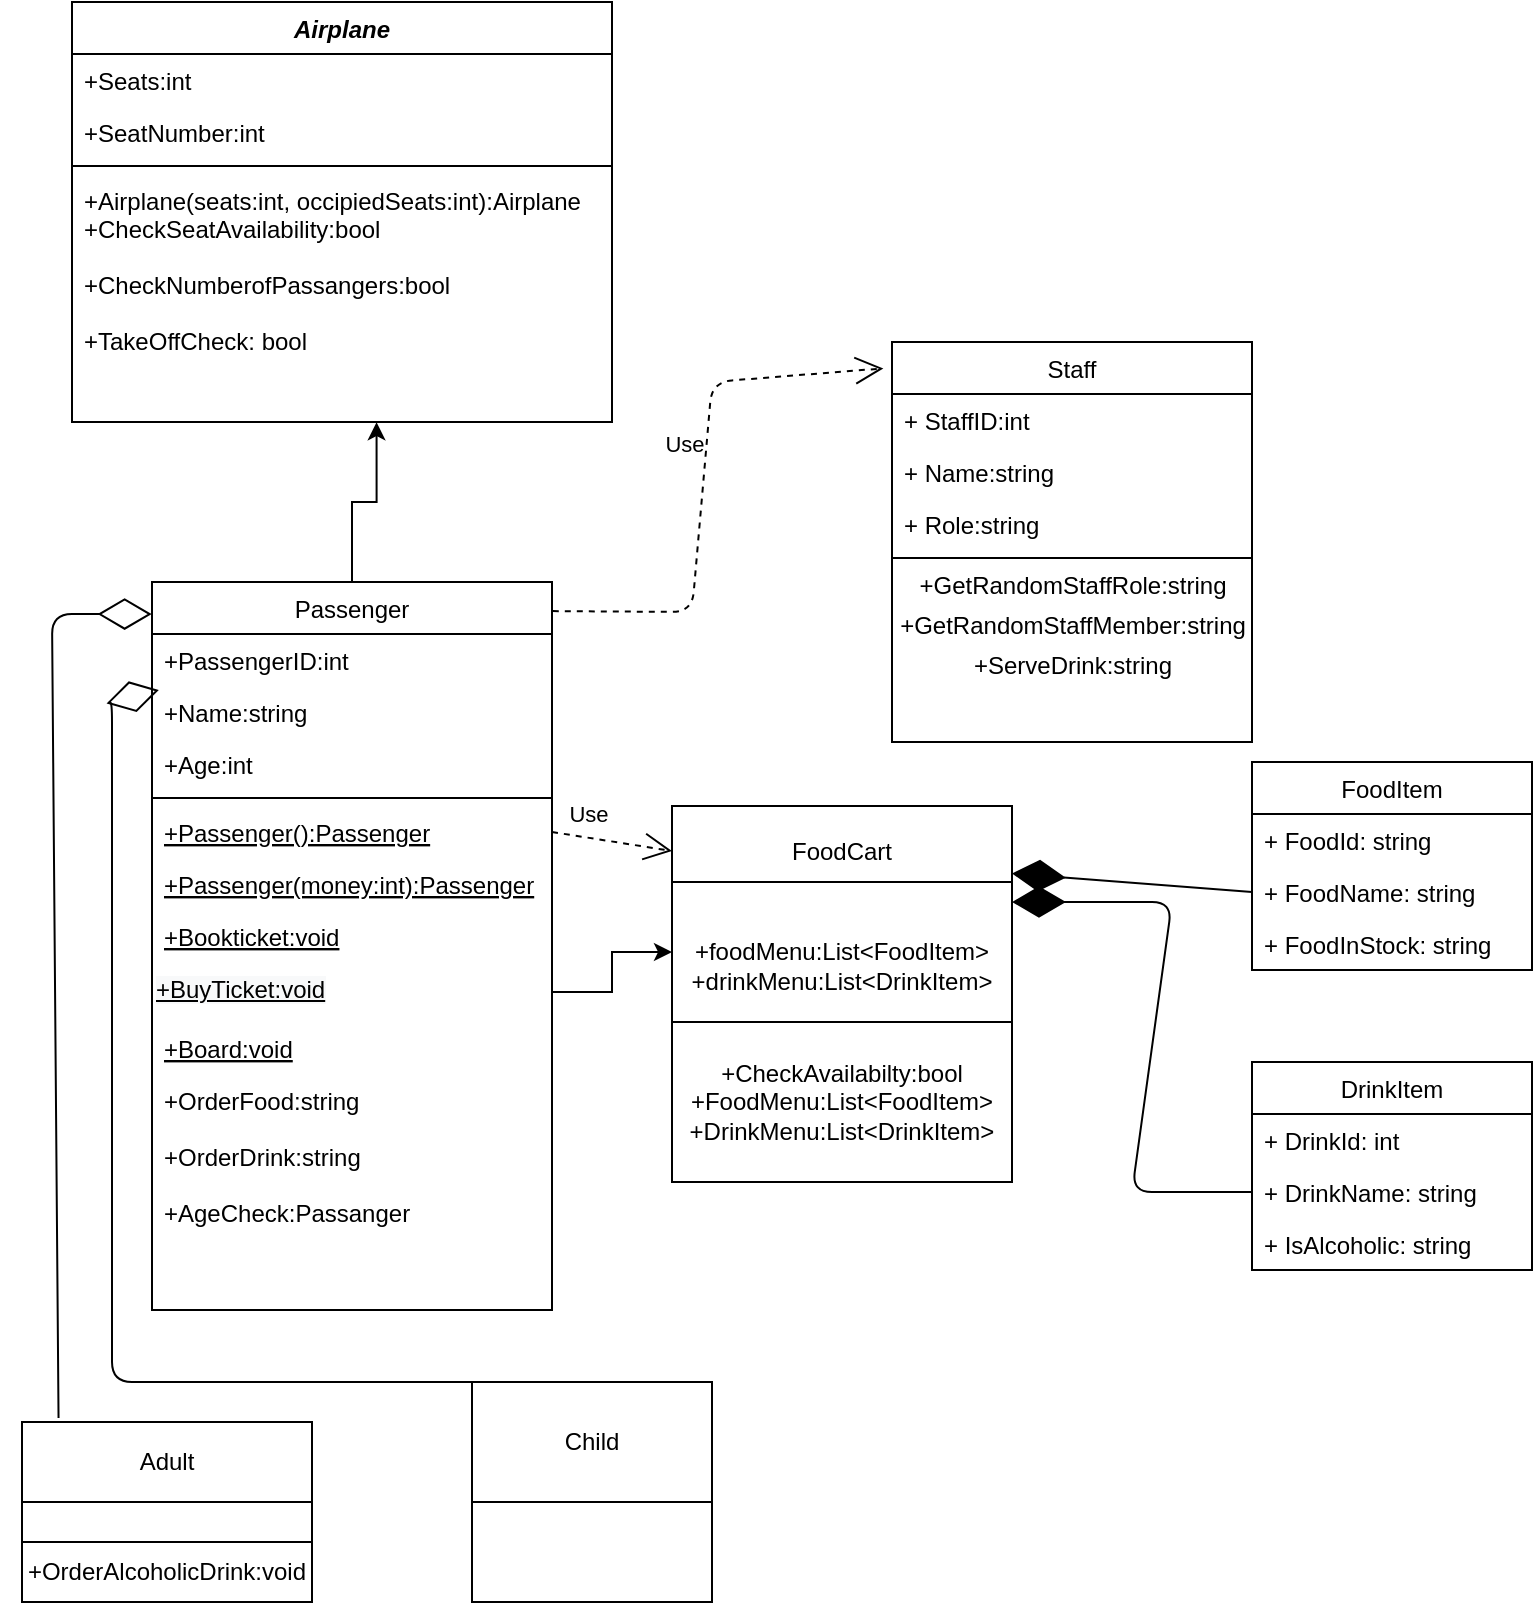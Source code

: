 <mxfile version="13.7.9" type="device"><diagram id="C5RBs43oDa-KdzZeNtuy" name="Page-1"><mxGraphModel dx="520" dy="229" grid="1" gridSize="10" guides="1" tooltips="1" connect="1" arrows="1" fold="1" page="1" pageScale="1" pageWidth="827" pageHeight="1169" math="0" shadow="0"><root><mxCell id="WIyWlLk6GJQsqaUBKTNV-0"/><mxCell id="WIyWlLk6GJQsqaUBKTNV-1" parent="WIyWlLk6GJQsqaUBKTNV-0"/><mxCell id="zkfFHV4jXpPFQw0GAbJ--0" value="Airplane" style="swimlane;fontStyle=3;align=center;verticalAlign=top;childLayout=stackLayout;horizontal=1;startSize=26;horizontalStack=0;resizeParent=1;resizeLast=0;collapsible=1;marginBottom=0;rounded=0;shadow=0;strokeWidth=1;" parent="WIyWlLk6GJQsqaUBKTNV-1" vertex="1"><mxGeometry x="70" y="90" width="270" height="210" as="geometry"><mxRectangle x="230" y="140" width="160" height="26" as="alternateBounds"/></mxGeometry></mxCell><mxCell id="zkfFHV4jXpPFQw0GAbJ--1" value="+Seats:int" style="text;align=left;verticalAlign=top;spacingLeft=4;spacingRight=4;overflow=hidden;rotatable=0;points=[[0,0.5],[1,0.5]];portConstraint=eastwest;" parent="zkfFHV4jXpPFQw0GAbJ--0" vertex="1"><mxGeometry y="26" width="270" height="26" as="geometry"/></mxCell><mxCell id="zkfFHV4jXpPFQw0GAbJ--2" value="+SeatNumber:int" style="text;align=left;verticalAlign=top;spacingLeft=4;spacingRight=4;overflow=hidden;rotatable=0;points=[[0,0.5],[1,0.5]];portConstraint=eastwest;rounded=0;shadow=0;html=0;" parent="zkfFHV4jXpPFQw0GAbJ--0" vertex="1"><mxGeometry y="52" width="270" height="26" as="geometry"/></mxCell><mxCell id="zkfFHV4jXpPFQw0GAbJ--4" value="" style="line;html=1;strokeWidth=1;align=left;verticalAlign=middle;spacingTop=-1;spacingLeft=3;spacingRight=3;rotatable=0;labelPosition=right;points=[];portConstraint=eastwest;" parent="zkfFHV4jXpPFQw0GAbJ--0" vertex="1"><mxGeometry y="78" width="270" height="8" as="geometry"/></mxCell><mxCell id="zkfFHV4jXpPFQw0GAbJ--5" value="+Airplane(seats:int, occipiedSeats:int):Airplane &#10;+CheckSeatAvailability:bool&#10;&#10;+CheckNumberofPassangers:bool&#10; &#10;+TakeOffCheck: bool" style="text;align=left;verticalAlign=top;spacingLeft=4;spacingRight=4;overflow=hidden;rotatable=0;points=[[0,0.5],[1,0.5]];portConstraint=eastwest;" parent="zkfFHV4jXpPFQw0GAbJ--0" vertex="1"><mxGeometry y="86" width="270" height="124" as="geometry"/></mxCell><mxCell id="MU2zD9gQPs0BDIQ2JjMA-5" style="edgeStyle=orthogonalEdgeStyle;rounded=0;orthogonalLoop=1;jettySize=auto;html=1;exitX=0.5;exitY=0;exitDx=0;exitDy=0;entryX=0.564;entryY=1.001;entryDx=0;entryDy=0;entryPerimeter=0;" parent="WIyWlLk6GJQsqaUBKTNV-1" source="zkfFHV4jXpPFQw0GAbJ--6" target="zkfFHV4jXpPFQw0GAbJ--5" edge="1"><mxGeometry relative="1" as="geometry"><mxPoint x="240" y="300" as="targetPoint"/></mxGeometry></mxCell><mxCell id="zkfFHV4jXpPFQw0GAbJ--6" value="Passenger" style="swimlane;fontStyle=0;align=center;verticalAlign=top;childLayout=stackLayout;horizontal=1;startSize=26;horizontalStack=0;resizeParent=1;resizeLast=0;collapsible=1;marginBottom=0;rounded=0;shadow=0;strokeWidth=1;" parent="WIyWlLk6GJQsqaUBKTNV-1" vertex="1"><mxGeometry x="110" y="380" width="200" height="364" as="geometry"><mxRectangle x="130" y="380" width="160" height="26" as="alternateBounds"/></mxGeometry></mxCell><mxCell id="zkfFHV4jXpPFQw0GAbJ--7" value="+PassengerID:int&#10;&#10;" style="text;align=left;verticalAlign=top;spacingLeft=4;spacingRight=4;overflow=hidden;rotatable=0;points=[[0,0.5],[1,0.5]];portConstraint=eastwest;" parent="zkfFHV4jXpPFQw0GAbJ--6" vertex="1"><mxGeometry y="26" width="200" height="26" as="geometry"/></mxCell><mxCell id="zkfFHV4jXpPFQw0GAbJ--8" value="+Name:string" style="text;align=left;verticalAlign=top;spacingLeft=4;spacingRight=4;overflow=hidden;rotatable=0;points=[[0,0.5],[1,0.5]];portConstraint=eastwest;rounded=0;shadow=0;html=0;" parent="zkfFHV4jXpPFQw0GAbJ--6" vertex="1"><mxGeometry y="52" width="200" height="26" as="geometry"/></mxCell><mxCell id="MU2zD9gQPs0BDIQ2JjMA-3" value="+Age:int" style="text;align=left;verticalAlign=top;spacingLeft=4;spacingRight=4;overflow=hidden;rotatable=0;points=[[0,0.5],[1,0.5]];portConstraint=eastwest;rounded=0;shadow=0;html=0;" parent="zkfFHV4jXpPFQw0GAbJ--6" vertex="1"><mxGeometry y="78" width="200" height="26" as="geometry"/></mxCell><mxCell id="zkfFHV4jXpPFQw0GAbJ--9" value="" style="line;html=1;strokeWidth=1;align=left;verticalAlign=middle;spacingTop=-1;spacingLeft=3;spacingRight=3;rotatable=0;labelPosition=right;points=[];portConstraint=eastwest;" parent="zkfFHV4jXpPFQw0GAbJ--6" vertex="1"><mxGeometry y="104" width="200" height="8" as="geometry"/></mxCell><mxCell id="1AM1G8eTV0i7_VV6lDFo-3" value="+Passenger():Passenger" style="text;align=left;verticalAlign=top;spacingLeft=4;spacingRight=4;overflow=hidden;rotatable=0;points=[[0,0.5],[1,0.5]];portConstraint=eastwest;fontStyle=4" parent="zkfFHV4jXpPFQw0GAbJ--6" vertex="1"><mxGeometry y="112" width="200" height="26" as="geometry"/></mxCell><mxCell id="1AM1G8eTV0i7_VV6lDFo-1" value="+Passenger(money:int):Passenger" style="text;align=left;verticalAlign=top;spacingLeft=4;spacingRight=4;overflow=hidden;rotatable=0;points=[[0,0.5],[1,0.5]];portConstraint=eastwest;fontStyle=4" parent="zkfFHV4jXpPFQw0GAbJ--6" vertex="1"><mxGeometry y="138" width="200" height="26" as="geometry"/></mxCell><mxCell id="zkfFHV4jXpPFQw0GAbJ--10" value="+Bookticket:void" style="text;align=left;verticalAlign=top;spacingLeft=4;spacingRight=4;overflow=hidden;rotatable=0;points=[[0,0.5],[1,0.5]];portConstraint=eastwest;fontStyle=4" parent="zkfFHV4jXpPFQw0GAbJ--6" vertex="1"><mxGeometry y="164" width="200" height="26" as="geometry"/></mxCell><mxCell id="GylHUfk5qMJnPZIHVrpr-0" value="&lt;span style=&quot;color: rgb(0 , 0 , 0) ; font-family: &amp;#34;helvetica&amp;#34; ; font-size: 12px ; font-style: normal ; font-weight: 400 ; letter-spacing: normal ; text-align: left ; text-indent: 0px ; text-transform: none ; word-spacing: 0px ; background-color: rgb(248 , 249 , 250) ; text-decoration: underline ; display: inline ; float: none&quot;&gt;+BuyTicket:void&lt;/span&gt;" style="text;whiteSpace=wrap;html=1;" parent="zkfFHV4jXpPFQw0GAbJ--6" vertex="1"><mxGeometry y="190" width="200" height="30" as="geometry"/></mxCell><mxCell id="1AM1G8eTV0i7_VV6lDFo-2" value="+Board:void" style="text;align=left;verticalAlign=top;spacingLeft=4;spacingRight=4;overflow=hidden;rotatable=0;points=[[0,0.5],[1,0.5]];portConstraint=eastwest;fontStyle=4" parent="zkfFHV4jXpPFQw0GAbJ--6" vertex="1"><mxGeometry y="220" width="200" height="26" as="geometry"/></mxCell><mxCell id="zkfFHV4jXpPFQw0GAbJ--11" value="+OrderFood:string&#10;&#10;+OrderDrink:string&#10;&#10;+AgeCheck:Passanger" style="text;align=left;verticalAlign=top;spacingLeft=4;spacingRight=4;overflow=hidden;rotatable=0;points=[[0,0.5],[1,0.5]];portConstraint=eastwest;" parent="zkfFHV4jXpPFQw0GAbJ--6" vertex="1"><mxGeometry y="246" width="200" height="92" as="geometry"/></mxCell><mxCell id="H4hYB8yXeJJJpQe6vzuN-0" value="FoodItem" style="swimlane;fontStyle=0;childLayout=stackLayout;horizontal=1;startSize=26;fillColor=none;horizontalStack=0;resizeParent=1;resizeParentMax=0;resizeLast=0;collapsible=1;marginBottom=0;" parent="WIyWlLk6GJQsqaUBKTNV-1" vertex="1"><mxGeometry x="660" y="470" width="140" height="104" as="geometry"/></mxCell><mxCell id="H4hYB8yXeJJJpQe6vzuN-1" value="+ FoodId: string" style="text;strokeColor=none;fillColor=none;align=left;verticalAlign=top;spacingLeft=4;spacingRight=4;overflow=hidden;rotatable=0;points=[[0,0.5],[1,0.5]];portConstraint=eastwest;" parent="H4hYB8yXeJJJpQe6vzuN-0" vertex="1"><mxGeometry y="26" width="140" height="26" as="geometry"/></mxCell><mxCell id="H4hYB8yXeJJJpQe6vzuN-2" value="+ FoodName: string" style="text;strokeColor=none;fillColor=none;align=left;verticalAlign=top;spacingLeft=4;spacingRight=4;overflow=hidden;rotatable=0;points=[[0,0.5],[1,0.5]];portConstraint=eastwest;" parent="H4hYB8yXeJJJpQe6vzuN-0" vertex="1"><mxGeometry y="52" width="140" height="26" as="geometry"/></mxCell><mxCell id="H4hYB8yXeJJJpQe6vzuN-3" value="+ FoodInStock: string" style="text;strokeColor=none;fillColor=none;align=left;verticalAlign=top;spacingLeft=4;spacingRight=4;overflow=hidden;rotatable=0;points=[[0,0.5],[1,0.5]];portConstraint=eastwest;" parent="H4hYB8yXeJJJpQe6vzuN-0" vertex="1"><mxGeometry y="78" width="140" height="26" as="geometry"/></mxCell><mxCell id="MU2zD9gQPs0BDIQ2JjMA-9" value="Adult" style="rounded=0;whiteSpace=wrap;html=1;" parent="WIyWlLk6GJQsqaUBKTNV-1" vertex="1"><mxGeometry x="45" y="800" width="145" height="40" as="geometry"/></mxCell><mxCell id="MU2zD9gQPs0BDIQ2JjMA-16" value="" style="rounded=0;whiteSpace=wrap;html=1;" parent="WIyWlLk6GJQsqaUBKTNV-1" vertex="1"><mxGeometry x="270" y="790" width="120" height="100" as="geometry"/></mxCell><mxCell id="MU2zD9gQPs0BDIQ2JjMA-17" value="Child" style="rounded=0;whiteSpace=wrap;html=1;" parent="WIyWlLk6GJQsqaUBKTNV-1" vertex="1"><mxGeometry x="270" y="780" width="120" height="60" as="geometry"/></mxCell><mxCell id="MU2zD9gQPs0BDIQ2JjMA-23" value="" style="edgeStyle=orthogonalEdgeStyle;rounded=0;orthogonalLoop=1;jettySize=auto;html=1;" parent="WIyWlLk6GJQsqaUBKTNV-1" source="MU2zD9gQPs0BDIQ2JjMA-19" target="MU2zD9gQPs0BDIQ2JjMA-21" edge="1"><mxGeometry relative="1" as="geometry"/></mxCell><mxCell id="MU2zD9gQPs0BDIQ2JjMA-19" value="FoodCart" style="rounded=0;whiteSpace=wrap;html=1;" parent="WIyWlLk6GJQsqaUBKTNV-1" vertex="1"><mxGeometry x="370" y="492" width="170" height="45" as="geometry"/></mxCell><mxCell id="MU2zD9gQPs0BDIQ2JjMA-21" value="&lt;br&gt;&lt;br&gt;+foodMenu:List&amp;lt;FoodItem&amp;gt;&lt;br&gt;+drinkMenu:List&amp;lt;DrinkItem&amp;gt;&lt;br&gt;&lt;br&gt;&lt;div&gt;&lt;/div&gt;" style="rounded=0;whiteSpace=wrap;html=1;" parent="WIyWlLk6GJQsqaUBKTNV-1" vertex="1"><mxGeometry x="370" y="530" width="170" height="70" as="geometry"/></mxCell><mxCell id="MU2zD9gQPs0BDIQ2JjMA-22" value="+CheckAvailabilty:bool&lt;br&gt;+FoodMenu:List&amp;lt;FoodItem&amp;gt;&lt;br&gt;+DrinkMenu:List&amp;lt;DrinkItem&amp;gt;" style="rounded=0;whiteSpace=wrap;html=1;" parent="WIyWlLk6GJQsqaUBKTNV-1" vertex="1"><mxGeometry x="370" y="600" width="170" height="80" as="geometry"/></mxCell><mxCell id="zkfFHV4jXpPFQw0GAbJ--13" value="Staff" style="swimlane;fontStyle=0;align=center;verticalAlign=top;childLayout=stackLayout;horizontal=1;startSize=26;horizontalStack=0;resizeParent=1;resizeLast=0;collapsible=1;marginBottom=0;rounded=0;shadow=0;strokeWidth=1;" parent="WIyWlLk6GJQsqaUBKTNV-1" vertex="1"><mxGeometry x="480" y="260" width="180" height="200" as="geometry"><mxRectangle x="340" y="380" width="170" height="26" as="alternateBounds"/></mxGeometry></mxCell><mxCell id="MU2zD9gQPs0BDIQ2JjMA-2" value="+ StaffID:int" style="text;align=left;verticalAlign=top;spacingLeft=4;spacingRight=4;overflow=hidden;rotatable=0;points=[[0,0.5],[1,0.5]];portConstraint=eastwest;" parent="zkfFHV4jXpPFQw0GAbJ--13" vertex="1"><mxGeometry y="26" width="180" height="26" as="geometry"/></mxCell><mxCell id="MU2zD9gQPs0BDIQ2JjMA-0" value="+ Name:string" style="text;align=left;verticalAlign=top;spacingLeft=4;spacingRight=4;overflow=hidden;rotatable=0;points=[[0,0.5],[1,0.5]];portConstraint=eastwest;" parent="zkfFHV4jXpPFQw0GAbJ--13" vertex="1"><mxGeometry y="52" width="180" height="26" as="geometry"/></mxCell><mxCell id="zkfFHV4jXpPFQw0GAbJ--14" value="+ Role:string" style="text;align=left;verticalAlign=top;spacingLeft=4;spacingRight=4;overflow=hidden;rotatable=0;points=[[0,0.5],[1,0.5]];portConstraint=eastwest;" parent="zkfFHV4jXpPFQw0GAbJ--13" vertex="1"><mxGeometry y="78" width="180" height="26" as="geometry"/></mxCell><mxCell id="zkfFHV4jXpPFQw0GAbJ--15" value="" style="line;html=1;strokeWidth=1;align=left;verticalAlign=middle;spacingTop=-1;spacingLeft=3;spacingRight=3;rotatable=0;labelPosition=right;points=[];portConstraint=eastwest;" parent="zkfFHV4jXpPFQw0GAbJ--13" vertex="1"><mxGeometry y="104" width="180" height="8" as="geometry"/></mxCell><mxCell id="zQUj9DOsAEea4_AV6q-i-1" value="+GetRandomStaffRole:string" style="text;html=1;align=center;verticalAlign=middle;resizable=0;points=[];autosize=1;" parent="zkfFHV4jXpPFQw0GAbJ--13" vertex="1"><mxGeometry y="112" width="180" height="20" as="geometry"/></mxCell><mxCell id="zQUj9DOsAEea4_AV6q-i-0" value="+GetRandomStaffMember:string" style="text;html=1;align=center;verticalAlign=middle;resizable=0;points=[];autosize=1;" parent="zkfFHV4jXpPFQw0GAbJ--13" vertex="1"><mxGeometry y="132" width="180" height="20" as="geometry"/></mxCell><mxCell id="zQUj9DOsAEea4_AV6q-i-2" value="+ServeDrink:string" style="text;html=1;align=center;verticalAlign=middle;resizable=0;points=[];autosize=1;" parent="zkfFHV4jXpPFQw0GAbJ--13" vertex="1"><mxGeometry y="152" width="180" height="20" as="geometry"/></mxCell><mxCell id="H4hYB8yXeJJJpQe6vzuN-4" value="" style="endArrow=diamondThin;endFill=1;endSize=24;html=1;exitX=0;exitY=0.5;exitDx=0;exitDy=0;entryX=1;entryY=0.75;entryDx=0;entryDy=0;" parent="WIyWlLk6GJQsqaUBKTNV-1" source="H4hYB8yXeJJJpQe6vzuN-2" target="MU2zD9gQPs0BDIQ2JjMA-19" edge="1"><mxGeometry width="160" relative="1" as="geometry"><mxPoint x="350" y="150" as="sourcePoint"/><mxPoint x="350" y="220" as="targetPoint"/></mxGeometry></mxCell><mxCell id="H4hYB8yXeJJJpQe6vzuN-12" value="" style="endArrow=diamondThin;endFill=1;endSize=24;html=1;exitX=0;exitY=0.5;exitDx=0;exitDy=0;" parent="WIyWlLk6GJQsqaUBKTNV-1" source="H4hYB8yXeJJJpQe6vzuN-10" edge="1"><mxGeometry width="160" relative="1" as="geometry"><mxPoint x="580" y="790" as="sourcePoint"/><mxPoint x="540" y="540" as="targetPoint"/><Array as="points"><mxPoint x="600" y="685"/><mxPoint x="620" y="540"/></Array></mxGeometry></mxCell><mxCell id="H4hYB8yXeJJJpQe6vzuN-8" value="DrinkItem" style="swimlane;fontStyle=0;childLayout=stackLayout;horizontal=1;startSize=26;fillColor=none;horizontalStack=0;resizeParent=1;resizeParentMax=0;resizeLast=0;collapsible=1;marginBottom=0;" parent="WIyWlLk6GJQsqaUBKTNV-1" vertex="1"><mxGeometry x="660" y="620" width="140" height="104" as="geometry"/></mxCell><mxCell id="H4hYB8yXeJJJpQe6vzuN-9" value="+ DrinkId: int" style="text;strokeColor=none;fillColor=none;align=left;verticalAlign=top;spacingLeft=4;spacingRight=4;overflow=hidden;rotatable=0;points=[[0,0.5],[1,0.5]];portConstraint=eastwest;" parent="H4hYB8yXeJJJpQe6vzuN-8" vertex="1"><mxGeometry y="26" width="140" height="26" as="geometry"/></mxCell><mxCell id="H4hYB8yXeJJJpQe6vzuN-10" value="+ DrinkName: string" style="text;strokeColor=none;fillColor=none;align=left;verticalAlign=top;spacingLeft=4;spacingRight=4;overflow=hidden;rotatable=0;points=[[0,0.5],[1,0.5]];portConstraint=eastwest;" parent="H4hYB8yXeJJJpQe6vzuN-8" vertex="1"><mxGeometry y="52" width="140" height="26" as="geometry"/></mxCell><mxCell id="H4hYB8yXeJJJpQe6vzuN-11" value="+ IsAlcoholic: string" style="text;strokeColor=none;fillColor=none;align=left;verticalAlign=top;spacingLeft=4;spacingRight=4;overflow=hidden;rotatable=0;points=[[0,0.5],[1,0.5]];portConstraint=eastwest;" parent="H4hYB8yXeJJJpQe6vzuN-8" vertex="1"><mxGeometry y="78" width="140" height="26" as="geometry"/></mxCell><mxCell id="H4hYB8yXeJJJpQe6vzuN-17" value="" style="endArrow=diamondThin;endFill=0;endSize=24;html=1;entryX=-0.001;entryY=0.044;entryDx=0;entryDy=0;entryPerimeter=0;exitX=0.126;exitY=-0.05;exitDx=0;exitDy=0;exitPerimeter=0;" parent="WIyWlLk6GJQsqaUBKTNV-1" source="MU2zD9gQPs0BDIQ2JjMA-9" target="zkfFHV4jXpPFQw0GAbJ--6" edge="1"><mxGeometry width="160" relative="1" as="geometry"><mxPoint x="60" y="790" as="sourcePoint"/><mxPoint x="70" y="390" as="targetPoint"/><Array as="points"><mxPoint x="60" y="396"/></Array></mxGeometry></mxCell><mxCell id="H4hYB8yXeJJJpQe6vzuN-18" value="" style="endArrow=diamondThin;endFill=0;endSize=24;html=1;exitX=0.5;exitY=0;exitDx=0;exitDy=0;entryX=0.017;entryY=0.076;entryDx=0;entryDy=0;entryPerimeter=0;" parent="WIyWlLk6GJQsqaUBKTNV-1" source="MU2zD9gQPs0BDIQ2JjMA-17" target="zkfFHV4jXpPFQw0GAbJ--8" edge="1"><mxGeometry width="160" relative="1" as="geometry"><mxPoint x="230" y="690" as="sourcePoint"/><mxPoint x="90" y="430" as="targetPoint"/><Array as="points"><mxPoint x="90" y="780"/><mxPoint x="90" y="440"/></Array></mxGeometry></mxCell><mxCell id="H4hYB8yXeJJJpQe6vzuN-22" value="Use" style="endArrow=open;endSize=12;dashed=1;html=1;exitX=1.002;exitY=0.04;exitDx=0;exitDy=0;exitPerimeter=0;entryX=-0.024;entryY=0.066;entryDx=0;entryDy=0;entryPerimeter=0;" parent="WIyWlLk6GJQsqaUBKTNV-1" source="zkfFHV4jXpPFQw0GAbJ--6" target="zkfFHV4jXpPFQw0GAbJ--13" edge="1"><mxGeometry x="0.134" y="11" width="160" relative="1" as="geometry"><mxPoint x="310" y="380" as="sourcePoint"/><mxPoint x="470" y="380" as="targetPoint"/><Array as="points"><mxPoint x="380" y="395"/><mxPoint x="390" y="280"/></Array><mxPoint y="1" as="offset"/></mxGeometry></mxCell><mxCell id="H4hYB8yXeJJJpQe6vzuN-23" value="Use" style="endArrow=open;endSize=12;dashed=1;html=1;entryX=0;entryY=0.5;entryDx=0;entryDy=0;exitX=1;exitY=0.5;exitDx=0;exitDy=0;" parent="WIyWlLk6GJQsqaUBKTNV-1" source="1AM1G8eTV0i7_VV6lDFo-3" target="MU2zD9gQPs0BDIQ2JjMA-19" edge="1"><mxGeometry x="-0.47" y="12" width="160" relative="1" as="geometry"><mxPoint x="310" y="540" as="sourcePoint"/><mxPoint x="470" y="540" as="targetPoint"/><Array as="points"/><mxPoint as="offset"/></mxGeometry></mxCell><mxCell id="1v8_85tVZQYnIvCJg-0--0" value="" style="edgeStyle=orthogonalEdgeStyle;rounded=0;orthogonalLoop=1;jettySize=auto;html=1;" edge="1" parent="WIyWlLk6GJQsqaUBKTNV-1" source="GylHUfk5qMJnPZIHVrpr-0" target="MU2zD9gQPs0BDIQ2JjMA-21"><mxGeometry relative="1" as="geometry"/></mxCell><mxCell id="1v8_85tVZQYnIvCJg-0--1" value="+OrderAlcoholicDrink:void" style="rounded=0;whiteSpace=wrap;html=1;" vertex="1" parent="WIyWlLk6GJQsqaUBKTNV-1"><mxGeometry x="45" y="860" width="145" height="30" as="geometry"/></mxCell><mxCell id="1v8_85tVZQYnIvCJg-0--2" value="" style="rounded=0;whiteSpace=wrap;html=1;" vertex="1" parent="WIyWlLk6GJQsqaUBKTNV-1"><mxGeometry x="45" y="840" width="145" height="20" as="geometry"/></mxCell></root></mxGraphModel></diagram></mxfile>